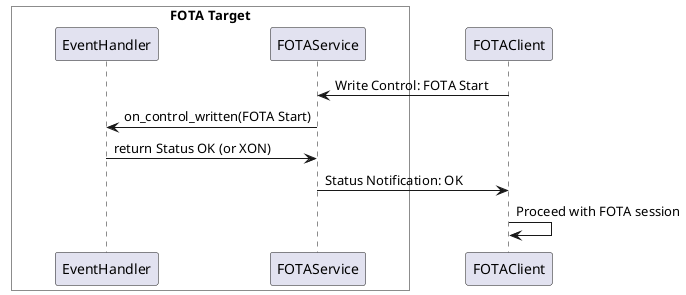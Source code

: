 @startuml
skinparam ParticipantPadding 40
skinparam BoxPadding 10

box "FOTA Target" #White
participant EventHandler as eh
participant FOTAService as fotasvc
end box
participant FOTAClient as fotaclient

fotaclient -> fotasvc : Write Control: FOTA Start
fotasvc -> eh : on_control_written(FOTA Start)
eh -> fotasvc : return Status OK (or XON)
fotasvc -> fotaclient : Status Notification: OK
fotaclient -> fotaclient : Proceed with FOTA session
@enduml